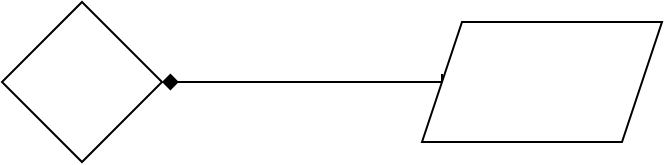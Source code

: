 <mxfile version="22.1.17" type="github">
  <diagram name="Page-1" id="3046LY6FRETQRyPuvJ3N">
    <mxGraphModel dx="1434" dy="759" grid="1" gridSize="10" guides="1" tooltips="1" connect="1" arrows="1" fold="1" page="1" pageScale="1" pageWidth="583" pageHeight="413" math="0" shadow="0">
      <root>
        <mxCell id="0" />
        <mxCell id="1" parent="0" />
        <mxCell id="-S3YvDknbfCUGzUXlvrR-3" style="edgeStyle=orthogonalEdgeStyle;rounded=0;orthogonalLoop=1;jettySize=auto;html=1;exitX=1;exitY=0.5;exitDx=0;exitDy=0;entryX=0;entryY=0.5;entryDx=0;entryDy=0;endArrow=baseDash;endFill=0;startArrow=diamond;startFill=1;" edge="1" parent="1" source="-S3YvDknbfCUGzUXlvrR-1" target="-S3YvDknbfCUGzUXlvrR-2">
          <mxGeometry relative="1" as="geometry" />
        </mxCell>
        <mxCell id="-S3YvDknbfCUGzUXlvrR-1" value="" style="rhombus;whiteSpace=wrap;html=1;" vertex="1" parent="1">
          <mxGeometry x="100" y="40" width="80" height="80" as="geometry" />
        </mxCell>
        <mxCell id="-S3YvDknbfCUGzUXlvrR-2" value="" style="shape=parallelogram;perimeter=parallelogramPerimeter;whiteSpace=wrap;html=1;fixedSize=1;" vertex="1" parent="1">
          <mxGeometry x="310" y="50" width="120" height="60" as="geometry" />
        </mxCell>
      </root>
    </mxGraphModel>
  </diagram>
</mxfile>
